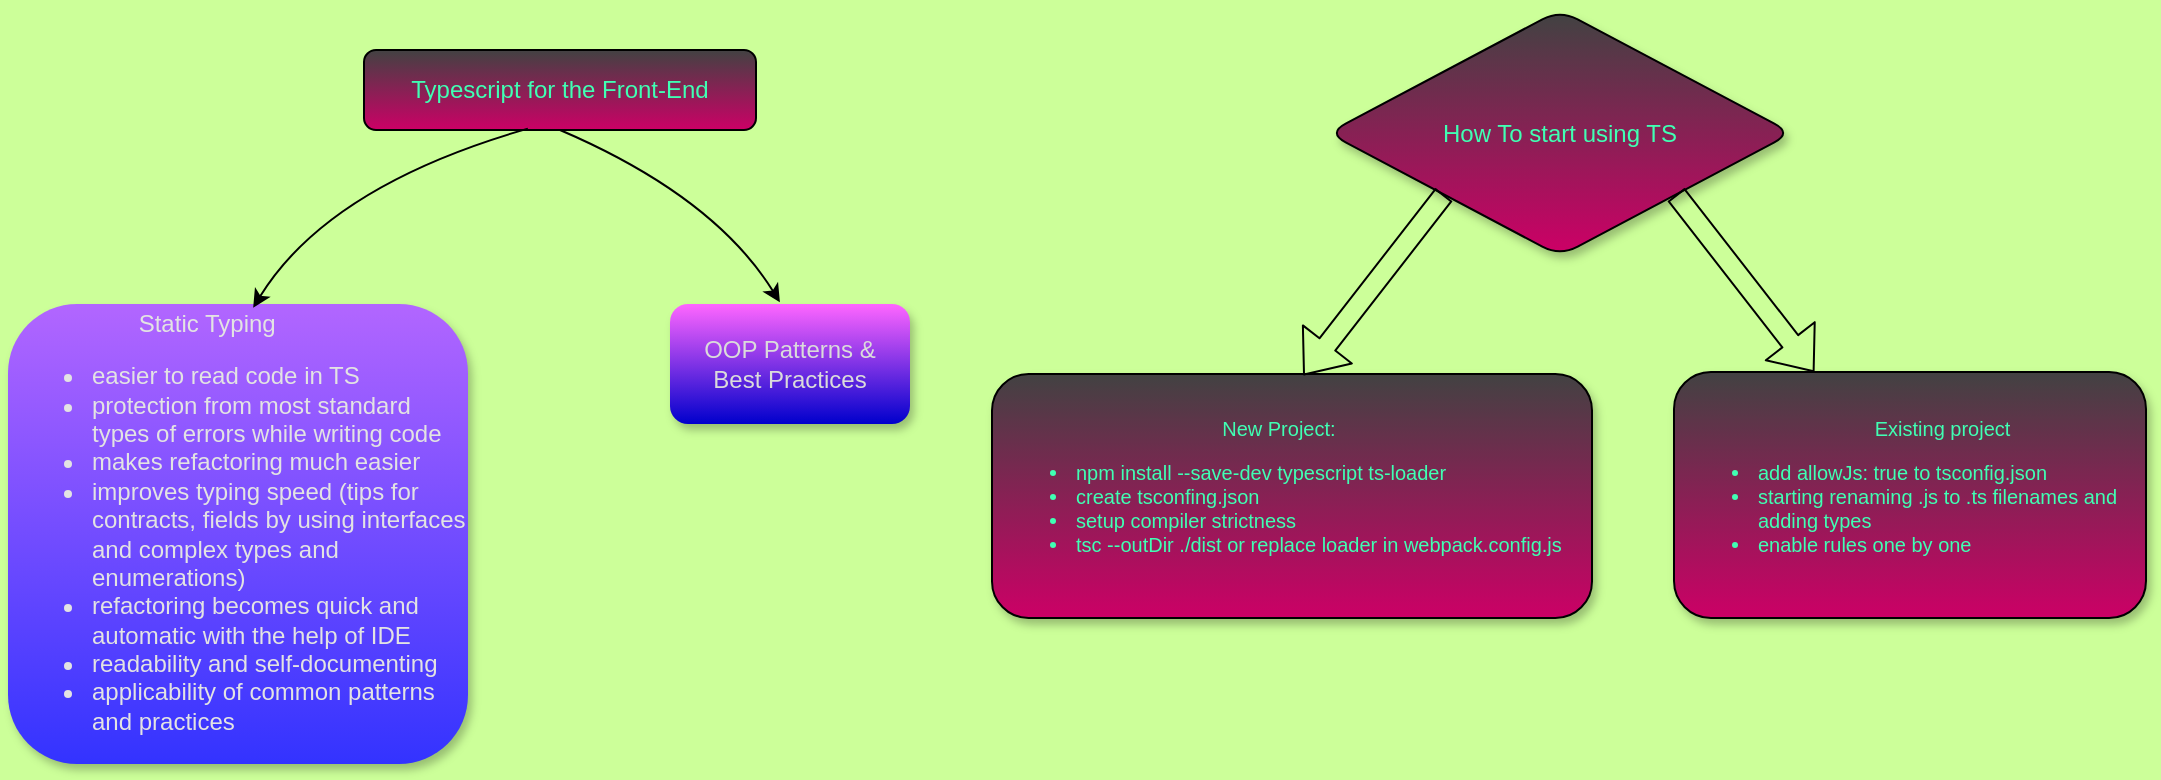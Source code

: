 <mxfile version="13.7.7" type="github">
  <diagram id="I_Di6sEIPElMC3I-nAi-" name="Page-1">
    <mxGraphModel dx="1185" dy="635" grid="0" gridSize="10" guides="1" tooltips="1" connect="1" arrows="1" fold="1" page="1" pageScale="1" pageWidth="827" pageHeight="1169" background="#CCFF99" math="0" shadow="0">
      <root>
        <mxCell id="0" />
        <mxCell id="1" parent="0" />
        <mxCell id="gq6QbgiBmz24k4WDsFfc-3" value="&lt;div&gt;&amp;nbsp; &amp;nbsp; &amp;nbsp; &amp;nbsp; &amp;nbsp; &amp;nbsp; &amp;nbsp; &amp;nbsp; &amp;nbsp; &amp;nbsp;Static Typing&amp;nbsp;&amp;nbsp;&lt;/div&gt;&lt;div&gt;&lt;ul&gt;&lt;li&gt;&lt;span&gt;easier to read code in TS&lt;/span&gt;&lt;br&gt;&lt;/li&gt;&lt;li&gt;&lt;span&gt;protection from most standard types of errors while writing code&lt;/span&gt;&lt;br&gt;&lt;/li&gt;&lt;li&gt;&lt;span&gt;makes refactoring much easier&lt;/span&gt;&lt;br&gt;&lt;/li&gt;&lt;li&gt;&lt;span&gt;improves typing speed (tips for contracts, fields by using interfaces and complex types and enumerations&lt;/span&gt;)&lt;/li&gt;&lt;li&gt;refactoring becomes quick and automatic with the help of IDE&lt;/li&gt;&lt;li&gt;readability and self-documenting&lt;/li&gt;&lt;li&gt;applicability of common patterns and practices&lt;/li&gt;&lt;/ul&gt;&lt;/div&gt;" style="whiteSpace=wrap;html=1;aspect=fixed;gradientDirection=south;gradientColor=#3333FF;fontColor=#E3E3E3;fillColor=#B266FF;rounded=1;glass=0;shadow=1;sketch=0;align=left;strokeColor=none;" vertex="1" parent="1">
          <mxGeometry x="175" y="162" width="230" height="230" as="geometry" />
        </mxCell>
        <mxCell id="gq6QbgiBmz24k4WDsFfc-1" value="Typescript for the Front-End" style="rounded=1;whiteSpace=wrap;html=1;fillColor=#424242;gradientColor=#CC0066;fontColor=#40FFB3;" vertex="1" parent="1">
          <mxGeometry x="353" y="35" width="196" height="40" as="geometry" />
        </mxCell>
        <mxCell id="gq6QbgiBmz24k4WDsFfc-5" value="OOP Patterns &amp;amp;&lt;br&gt;Best Practices" style="rounded=1;whiteSpace=wrap;html=1;fillColor=#FF66FF;gradientColor=#0000CC;fontColor=#DBDBDB;shadow=1;strokeColor=none;" vertex="1" parent="1">
          <mxGeometry x="506" y="162" width="120" height="60" as="geometry" />
        </mxCell>
        <mxCell id="gq6QbgiBmz24k4WDsFfc-8" value="" style="curved=1;endArrow=classic;html=1;fontColor=#E3E3E3;entryX=0.533;entryY=0.008;entryDx=0;entryDy=0;entryPerimeter=0;exitX=0.418;exitY=0.983;exitDx=0;exitDy=0;exitPerimeter=0;" edge="1" parent="1" source="gq6QbgiBmz24k4WDsFfc-1" target="gq6QbgiBmz24k4WDsFfc-3">
          <mxGeometry width="50" height="50" relative="1" as="geometry">
            <mxPoint x="430" y="230" as="sourcePoint" />
            <mxPoint x="480" y="180" as="targetPoint" />
            <Array as="points">
              <mxPoint x="335" y="103" />
            </Array>
          </mxGeometry>
        </mxCell>
        <mxCell id="gq6QbgiBmz24k4WDsFfc-9" value="" style="curved=1;endArrow=classic;html=1;fontColor=#E3E3E3;entryX=0.458;entryY=-0.014;entryDx=0;entryDy=0;entryPerimeter=0;exitX=0.5;exitY=1;exitDx=0;exitDy=0;" edge="1" parent="1" source="gq6QbgiBmz24k4WDsFfc-1" target="gq6QbgiBmz24k4WDsFfc-5">
          <mxGeometry width="50" height="50" relative="1" as="geometry">
            <mxPoint x="430" y="230" as="sourcePoint" />
            <mxPoint x="480" y="180" as="targetPoint" />
            <Array as="points">
              <mxPoint x="528" y="108" />
            </Array>
          </mxGeometry>
        </mxCell>
        <mxCell id="gq6QbgiBmz24k4WDsFfc-15" value="How To start using TS" style="rhombus;whiteSpace=wrap;html=1;rounded=1;shadow=1;glass=0;sketch=0;strokeColor=#000000;fillColor=#424242;gradientColor=#CC0066;fontColor=#40FFB3;" vertex="1" parent="1">
          <mxGeometry x="835" y="15" width="232" height="123" as="geometry" />
        </mxCell>
        <mxCell id="gq6QbgiBmz24k4WDsFfc-16" value="&lt;div style=&quot;text-align: center&quot;&gt;&lt;span&gt;New Project:&lt;/span&gt;&lt;/div&gt;&lt;ul style=&quot;font-size: 10px&quot;&gt;&lt;li style=&quot;font-size: 10px&quot;&gt;npm install --save-dev typescript ts-loader&lt;/li&gt;&lt;li style=&quot;font-size: 10px&quot;&gt;create tsconfing.json&lt;/li&gt;&lt;li style=&quot;font-size: 10px&quot;&gt;setup compiler strictness&lt;/li&gt;&lt;li style=&quot;font-size: 10px&quot;&gt;tsc --outDir ./dist or replace loader in webpack.config.js&lt;/li&gt;&lt;/ul&gt;" style="whiteSpace=wrap;html=1;rounded=1;shadow=1;glass=0;sketch=0;strokeColor=#000000;fillColor=#424242;gradientColor=#CC0066;fontColor=#40FFB3;fontSize=10;align=left;" vertex="1" parent="1">
          <mxGeometry x="667" y="197" width="300" height="122" as="geometry" />
        </mxCell>
        <mxCell id="gq6QbgiBmz24k4WDsFfc-24" value="" style="shape=flexArrow;endArrow=classic;html=1;entryX=0.519;entryY=0.005;entryDx=0;entryDy=0;entryPerimeter=0;labelBackgroundColor=#FF99CC;exitX=0;exitY=1;exitDx=0;exitDy=0;" edge="1" parent="1" source="gq6QbgiBmz24k4WDsFfc-15" target="gq6QbgiBmz24k4WDsFfc-16">
          <mxGeometry width="50" height="50" relative="1" as="geometry">
            <mxPoint x="631" y="260" as="sourcePoint" />
            <mxPoint x="681" y="210" as="targetPoint" />
          </mxGeometry>
        </mxCell>
        <mxCell id="gq6QbgiBmz24k4WDsFfc-25" value="" style="shape=flexArrow;endArrow=classic;html=1;exitX=0.706;exitY=0.79;exitDx=0;exitDy=0;exitPerimeter=0;" edge="1" parent="1" source="gq6QbgiBmz24k4WDsFfc-19">
          <mxGeometry width="50" height="50" relative="1" as="geometry">
            <mxPoint x="914.318" y="132.143" as="sourcePoint" />
            <mxPoint x="1089" y="276" as="targetPoint" />
          </mxGeometry>
        </mxCell>
        <mxCell id="gq6QbgiBmz24k4WDsFfc-19" value="&lt;div style=&quot;text-align: center&quot;&gt;&lt;span&gt;&amp;nbsp; &amp;nbsp; &amp;nbsp; &amp;nbsp; &amp;nbsp; &amp;nbsp;Existing project&lt;/span&gt;&lt;/div&gt;&lt;ul&gt;&lt;li&gt;add allowJs: true to tsconfig.json&lt;/li&gt;&lt;li&gt;starting renaming .js to .ts filenames and adding types&lt;/li&gt;&lt;li&gt;enable rules one by one&lt;/li&gt;&lt;/ul&gt;" style="whiteSpace=wrap;html=1;rounded=1;shadow=1;glass=0;sketch=0;strokeColor=#000000;fillColor=#424242;gradientColor=#CC0066;fontSize=10;fontColor=#40FFB3;align=left;" vertex="1" parent="1">
          <mxGeometry x="1008" y="196" width="236" height="123" as="geometry" />
        </mxCell>
        <mxCell id="gq6QbgiBmz24k4WDsFfc-26" value="" style="shape=flexArrow;endArrow=classic;html=1;exitX=1;exitY=1;exitDx=0;exitDy=0;" edge="1" parent="1" source="gq6QbgiBmz24k4WDsFfc-15" target="gq6QbgiBmz24k4WDsFfc-19">
          <mxGeometry width="50" height="50" relative="1" as="geometry">
            <mxPoint x="993" y="112" as="sourcePoint" />
            <mxPoint x="1089" y="276.0" as="targetPoint" />
          </mxGeometry>
        </mxCell>
      </root>
    </mxGraphModel>
  </diagram>
</mxfile>
